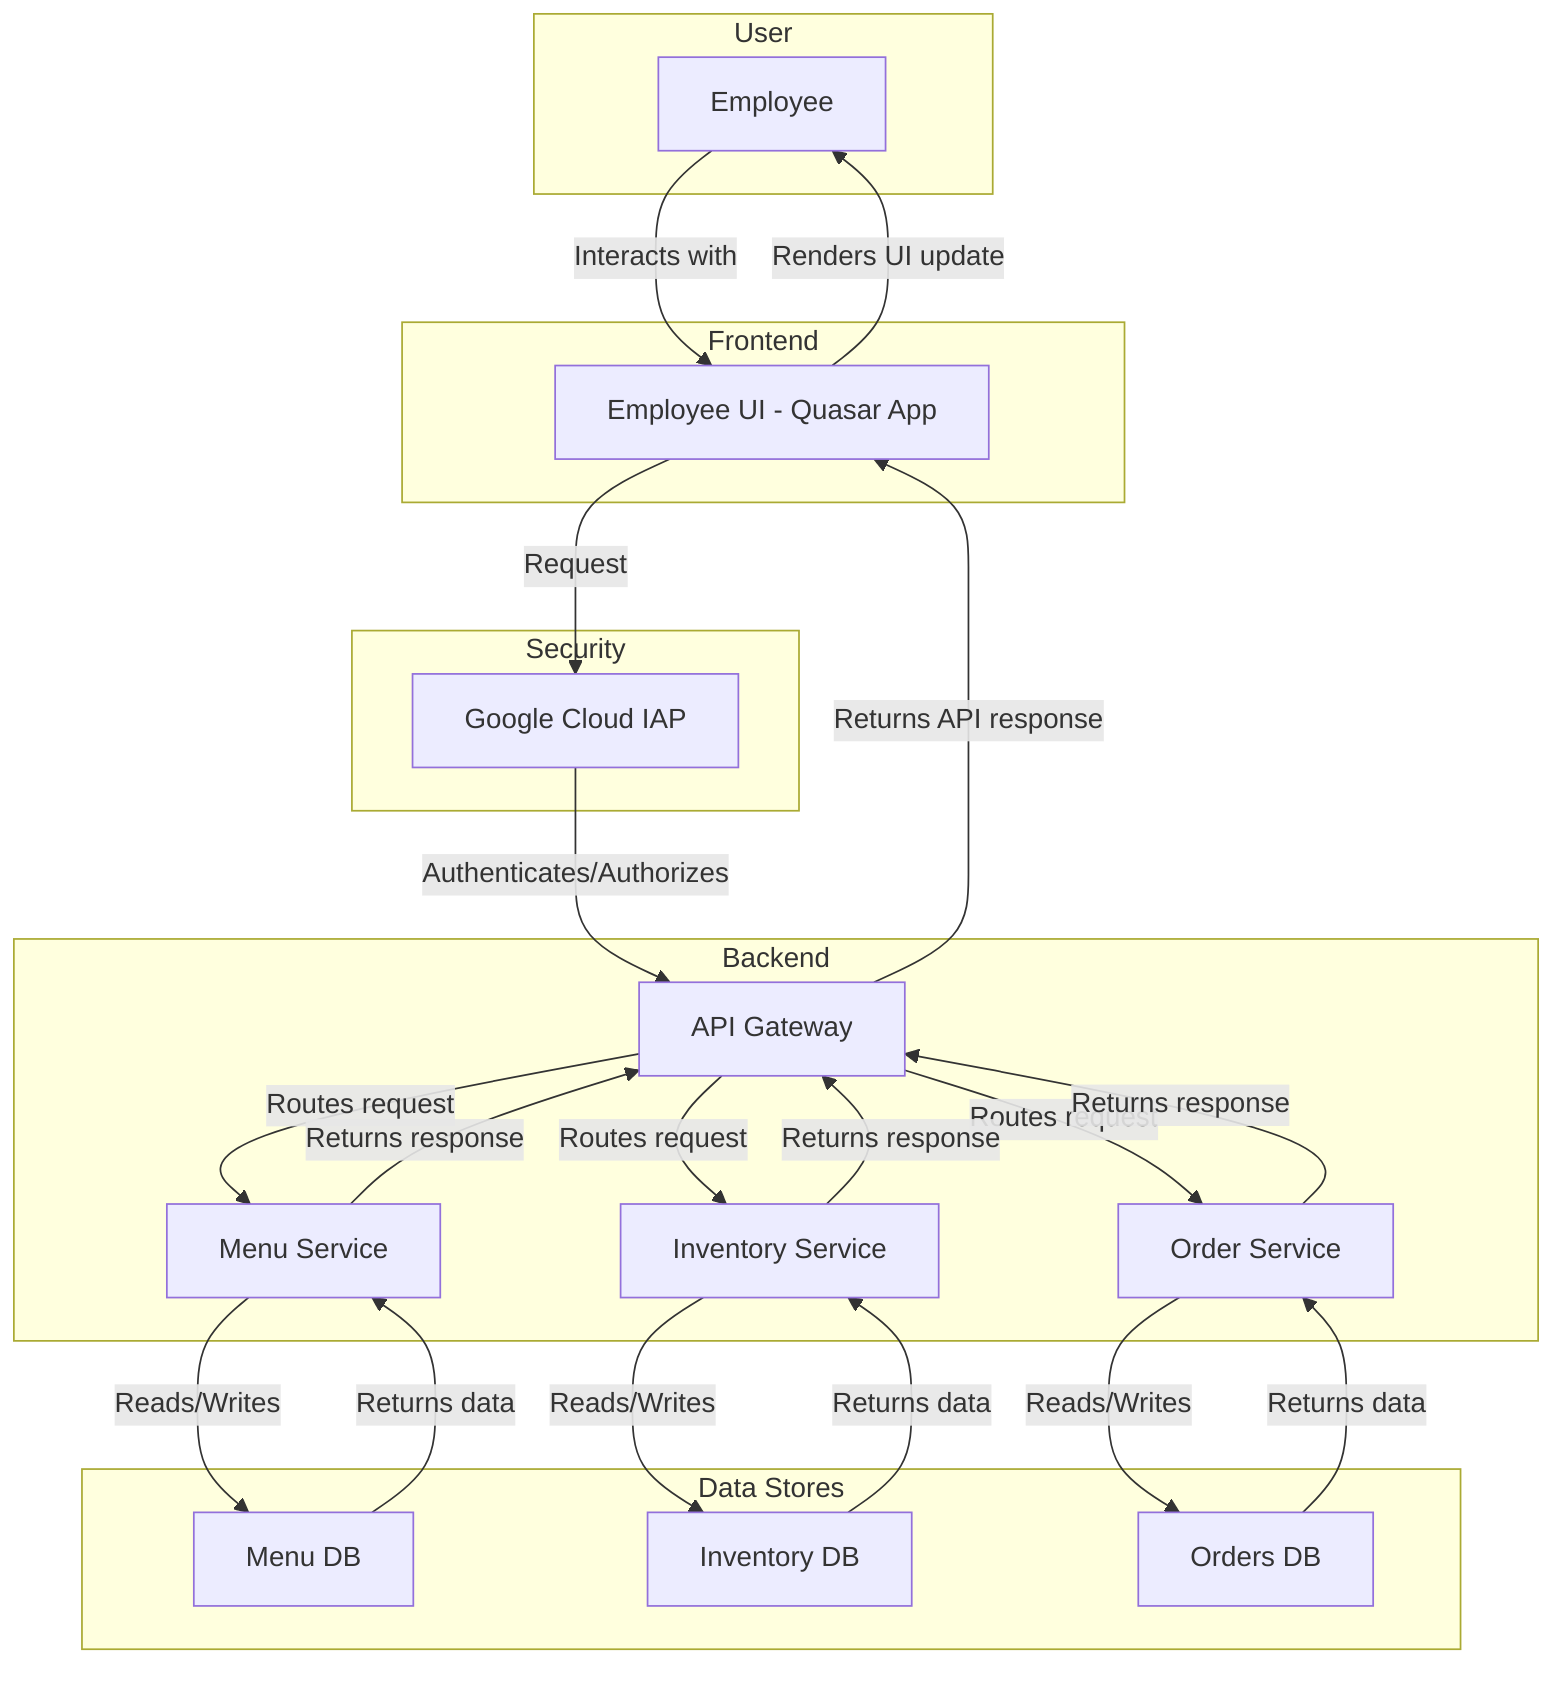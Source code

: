 graph TD
    subgraph User
        A[Employee]
    end

    subgraph Frontend
        B[Employee UI - Quasar App]
    end

    subgraph Security
        C[Google Cloud IAP]
    end

    subgraph Backend
        D[API Gateway]
        E[Menu Service]
        F[Inventory Service]
        G[Order Service]
    end

    subgraph Data Stores
        H[Menu DB]
        I[Inventory DB]
        J[Orders DB]
    end

    A -- Interacts with --> B
    B -- Request --> C
    C -- Authenticates/Authorizes --> D
    D -- Routes request --> E
    D -- Routes request --> F
    D -- Routes request --> G
    E -- Reads/Writes --> H
    F -- Reads/Writes --> I
    G -- Reads/Writes --> J
    J -- Returns data --> G
    I -- Returns data --> F
    H -- Returns data --> E
    G -- Returns response --> D
    F -- Returns response --> D
    E -- Returns response --> D
    D -- Returns API response --> B
    B -- Renders UI update --> A